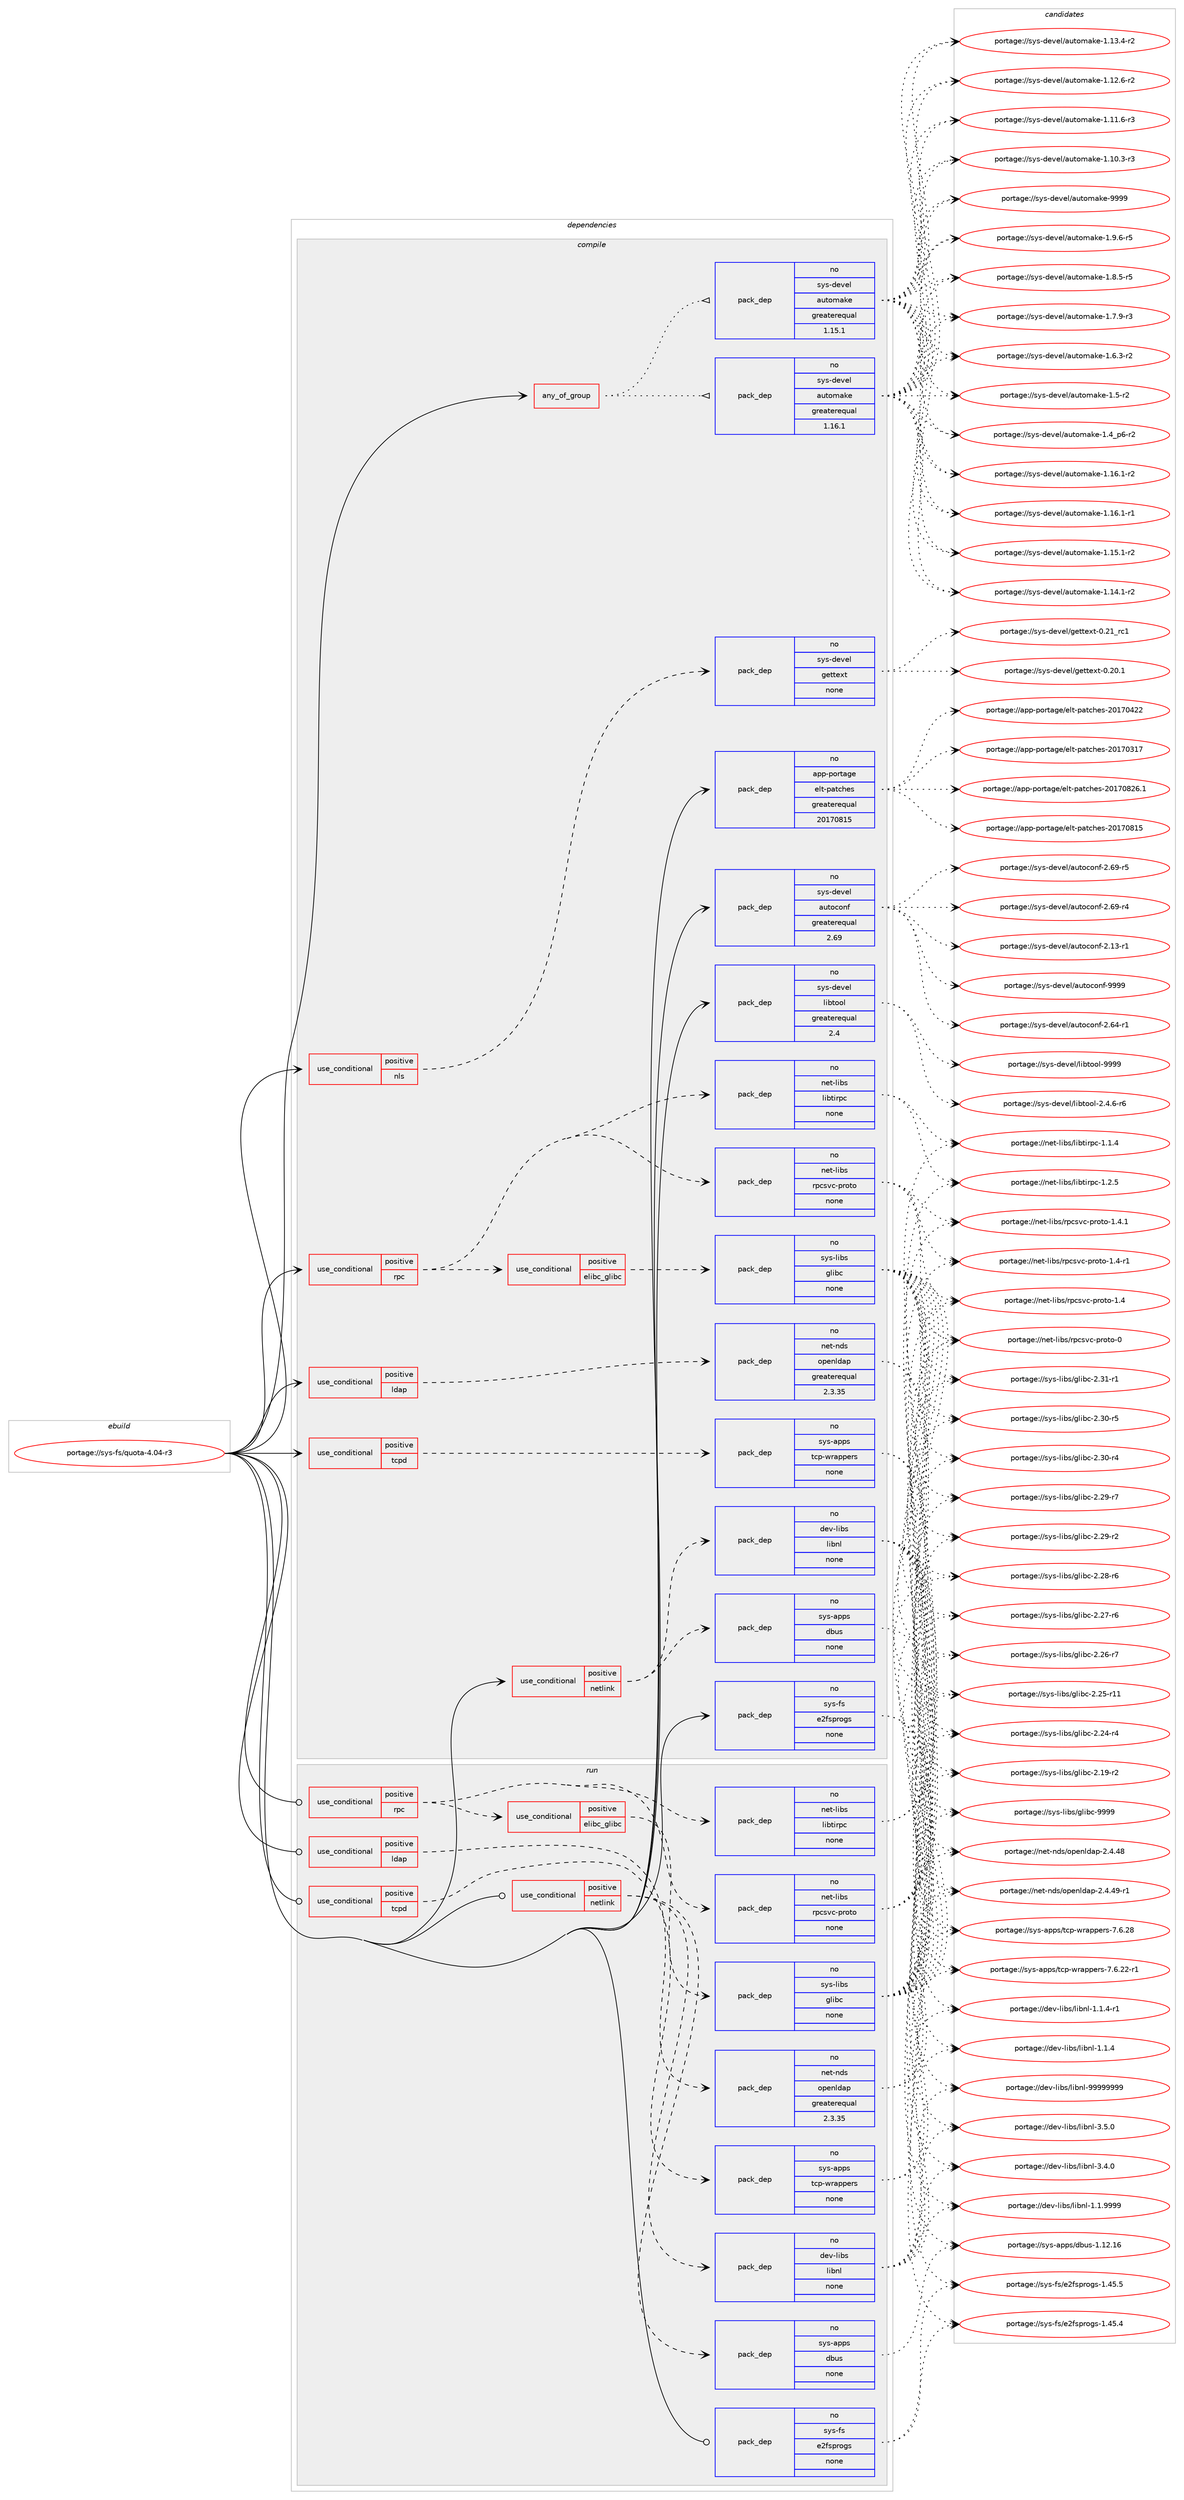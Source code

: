 digraph prolog {

# *************
# Graph options
# *************

newrank=true;
concentrate=true;
compound=true;
graph [rankdir=LR,fontname=Helvetica,fontsize=10,ranksep=1.5];#, ranksep=2.5, nodesep=0.2];
edge  [arrowhead=vee];
node  [fontname=Helvetica,fontsize=10];

# **********
# The ebuild
# **********

subgraph cluster_leftcol {
color=gray;
rank=same;
label=<<i>ebuild</i>>;
id [label="portage://sys-fs/quota-4.04-r3", color=red, width=4, href="../sys-fs/quota-4.04-r3.svg"];
}

# ****************
# The dependencies
# ****************

subgraph cluster_midcol {
color=gray;
label=<<i>dependencies</i>>;
subgraph cluster_compile {
fillcolor="#eeeeee";
style=filled;
label=<<i>compile</i>>;
subgraph any610 {
dependency23143 [label=<<TABLE BORDER="0" CELLBORDER="1" CELLSPACING="0" CELLPADDING="4"><TR><TD CELLPADDING="10">any_of_group</TD></TR></TABLE>>, shape=none, color=red];subgraph pack18799 {
dependency23144 [label=<<TABLE BORDER="0" CELLBORDER="1" CELLSPACING="0" CELLPADDING="4" WIDTH="220"><TR><TD ROWSPAN="6" CELLPADDING="30">pack_dep</TD></TR><TR><TD WIDTH="110">no</TD></TR><TR><TD>sys-devel</TD></TR><TR><TD>automake</TD></TR><TR><TD>greaterequal</TD></TR><TR><TD>1.16.1</TD></TR></TABLE>>, shape=none, color=blue];
}
dependency23143:e -> dependency23144:w [weight=20,style="dotted",arrowhead="oinv"];
subgraph pack18800 {
dependency23145 [label=<<TABLE BORDER="0" CELLBORDER="1" CELLSPACING="0" CELLPADDING="4" WIDTH="220"><TR><TD ROWSPAN="6" CELLPADDING="30">pack_dep</TD></TR><TR><TD WIDTH="110">no</TD></TR><TR><TD>sys-devel</TD></TR><TR><TD>automake</TD></TR><TR><TD>greaterequal</TD></TR><TR><TD>1.15.1</TD></TR></TABLE>>, shape=none, color=blue];
}
dependency23143:e -> dependency23145:w [weight=20,style="dotted",arrowhead="oinv"];
}
id:e -> dependency23143:w [weight=20,style="solid",arrowhead="vee"];
subgraph cond3732 {
dependency23146 [label=<<TABLE BORDER="0" CELLBORDER="1" CELLSPACING="0" CELLPADDING="4"><TR><TD ROWSPAN="3" CELLPADDING="10">use_conditional</TD></TR><TR><TD>positive</TD></TR><TR><TD>ldap</TD></TR></TABLE>>, shape=none, color=red];
subgraph pack18801 {
dependency23147 [label=<<TABLE BORDER="0" CELLBORDER="1" CELLSPACING="0" CELLPADDING="4" WIDTH="220"><TR><TD ROWSPAN="6" CELLPADDING="30">pack_dep</TD></TR><TR><TD WIDTH="110">no</TD></TR><TR><TD>net-nds</TD></TR><TR><TD>openldap</TD></TR><TR><TD>greaterequal</TD></TR><TR><TD>2.3.35</TD></TR></TABLE>>, shape=none, color=blue];
}
dependency23146:e -> dependency23147:w [weight=20,style="dashed",arrowhead="vee"];
}
id:e -> dependency23146:w [weight=20,style="solid",arrowhead="vee"];
subgraph cond3733 {
dependency23148 [label=<<TABLE BORDER="0" CELLBORDER="1" CELLSPACING="0" CELLPADDING="4"><TR><TD ROWSPAN="3" CELLPADDING="10">use_conditional</TD></TR><TR><TD>positive</TD></TR><TR><TD>netlink</TD></TR></TABLE>>, shape=none, color=red];
subgraph pack18802 {
dependency23149 [label=<<TABLE BORDER="0" CELLBORDER="1" CELLSPACING="0" CELLPADDING="4" WIDTH="220"><TR><TD ROWSPAN="6" CELLPADDING="30">pack_dep</TD></TR><TR><TD WIDTH="110">no</TD></TR><TR><TD>sys-apps</TD></TR><TR><TD>dbus</TD></TR><TR><TD>none</TD></TR><TR><TD></TD></TR></TABLE>>, shape=none, color=blue];
}
dependency23148:e -> dependency23149:w [weight=20,style="dashed",arrowhead="vee"];
subgraph pack18803 {
dependency23150 [label=<<TABLE BORDER="0" CELLBORDER="1" CELLSPACING="0" CELLPADDING="4" WIDTH="220"><TR><TD ROWSPAN="6" CELLPADDING="30">pack_dep</TD></TR><TR><TD WIDTH="110">no</TD></TR><TR><TD>dev-libs</TD></TR><TR><TD>libnl</TD></TR><TR><TD>none</TD></TR><TR><TD></TD></TR></TABLE>>, shape=none, color=blue];
}
dependency23148:e -> dependency23150:w [weight=20,style="dashed",arrowhead="vee"];
}
id:e -> dependency23148:w [weight=20,style="solid",arrowhead="vee"];
subgraph cond3734 {
dependency23151 [label=<<TABLE BORDER="0" CELLBORDER="1" CELLSPACING="0" CELLPADDING="4"><TR><TD ROWSPAN="3" CELLPADDING="10">use_conditional</TD></TR><TR><TD>positive</TD></TR><TR><TD>nls</TD></TR></TABLE>>, shape=none, color=red];
subgraph pack18804 {
dependency23152 [label=<<TABLE BORDER="0" CELLBORDER="1" CELLSPACING="0" CELLPADDING="4" WIDTH="220"><TR><TD ROWSPAN="6" CELLPADDING="30">pack_dep</TD></TR><TR><TD WIDTH="110">no</TD></TR><TR><TD>sys-devel</TD></TR><TR><TD>gettext</TD></TR><TR><TD>none</TD></TR><TR><TD></TD></TR></TABLE>>, shape=none, color=blue];
}
dependency23151:e -> dependency23152:w [weight=20,style="dashed",arrowhead="vee"];
}
id:e -> dependency23151:w [weight=20,style="solid",arrowhead="vee"];
subgraph cond3735 {
dependency23153 [label=<<TABLE BORDER="0" CELLBORDER="1" CELLSPACING="0" CELLPADDING="4"><TR><TD ROWSPAN="3" CELLPADDING="10">use_conditional</TD></TR><TR><TD>positive</TD></TR><TR><TD>rpc</TD></TR></TABLE>>, shape=none, color=red];
subgraph cond3736 {
dependency23154 [label=<<TABLE BORDER="0" CELLBORDER="1" CELLSPACING="0" CELLPADDING="4"><TR><TD ROWSPAN="3" CELLPADDING="10">use_conditional</TD></TR><TR><TD>positive</TD></TR><TR><TD>elibc_glibc</TD></TR></TABLE>>, shape=none, color=red];
subgraph pack18805 {
dependency23155 [label=<<TABLE BORDER="0" CELLBORDER="1" CELLSPACING="0" CELLPADDING="4" WIDTH="220"><TR><TD ROWSPAN="6" CELLPADDING="30">pack_dep</TD></TR><TR><TD WIDTH="110">no</TD></TR><TR><TD>sys-libs</TD></TR><TR><TD>glibc</TD></TR><TR><TD>none</TD></TR><TR><TD></TD></TR></TABLE>>, shape=none, color=blue];
}
dependency23154:e -> dependency23155:w [weight=20,style="dashed",arrowhead="vee"];
}
dependency23153:e -> dependency23154:w [weight=20,style="dashed",arrowhead="vee"];
subgraph pack18806 {
dependency23156 [label=<<TABLE BORDER="0" CELLBORDER="1" CELLSPACING="0" CELLPADDING="4" WIDTH="220"><TR><TD ROWSPAN="6" CELLPADDING="30">pack_dep</TD></TR><TR><TD WIDTH="110">no</TD></TR><TR><TD>net-libs</TD></TR><TR><TD>libtirpc</TD></TR><TR><TD>none</TD></TR><TR><TD></TD></TR></TABLE>>, shape=none, color=blue];
}
dependency23153:e -> dependency23156:w [weight=20,style="dashed",arrowhead="vee"];
subgraph pack18807 {
dependency23157 [label=<<TABLE BORDER="0" CELLBORDER="1" CELLSPACING="0" CELLPADDING="4" WIDTH="220"><TR><TD ROWSPAN="6" CELLPADDING="30">pack_dep</TD></TR><TR><TD WIDTH="110">no</TD></TR><TR><TD>net-libs</TD></TR><TR><TD>rpcsvc-proto</TD></TR><TR><TD>none</TD></TR><TR><TD></TD></TR></TABLE>>, shape=none, color=blue];
}
dependency23153:e -> dependency23157:w [weight=20,style="dashed",arrowhead="vee"];
}
id:e -> dependency23153:w [weight=20,style="solid",arrowhead="vee"];
subgraph cond3737 {
dependency23158 [label=<<TABLE BORDER="0" CELLBORDER="1" CELLSPACING="0" CELLPADDING="4"><TR><TD ROWSPAN="3" CELLPADDING="10">use_conditional</TD></TR><TR><TD>positive</TD></TR><TR><TD>tcpd</TD></TR></TABLE>>, shape=none, color=red];
subgraph pack18808 {
dependency23159 [label=<<TABLE BORDER="0" CELLBORDER="1" CELLSPACING="0" CELLPADDING="4" WIDTH="220"><TR><TD ROWSPAN="6" CELLPADDING="30">pack_dep</TD></TR><TR><TD WIDTH="110">no</TD></TR><TR><TD>sys-apps</TD></TR><TR><TD>tcp-wrappers</TD></TR><TR><TD>none</TD></TR><TR><TD></TD></TR></TABLE>>, shape=none, color=blue];
}
dependency23158:e -> dependency23159:w [weight=20,style="dashed",arrowhead="vee"];
}
id:e -> dependency23158:w [weight=20,style="solid",arrowhead="vee"];
subgraph pack18809 {
dependency23160 [label=<<TABLE BORDER="0" CELLBORDER="1" CELLSPACING="0" CELLPADDING="4" WIDTH="220"><TR><TD ROWSPAN="6" CELLPADDING="30">pack_dep</TD></TR><TR><TD WIDTH="110">no</TD></TR><TR><TD>app-portage</TD></TR><TR><TD>elt-patches</TD></TR><TR><TD>greaterequal</TD></TR><TR><TD>20170815</TD></TR></TABLE>>, shape=none, color=blue];
}
id:e -> dependency23160:w [weight=20,style="solid",arrowhead="vee"];
subgraph pack18810 {
dependency23161 [label=<<TABLE BORDER="0" CELLBORDER="1" CELLSPACING="0" CELLPADDING="4" WIDTH="220"><TR><TD ROWSPAN="6" CELLPADDING="30">pack_dep</TD></TR><TR><TD WIDTH="110">no</TD></TR><TR><TD>sys-devel</TD></TR><TR><TD>autoconf</TD></TR><TR><TD>greaterequal</TD></TR><TR><TD>2.69</TD></TR></TABLE>>, shape=none, color=blue];
}
id:e -> dependency23161:w [weight=20,style="solid",arrowhead="vee"];
subgraph pack18811 {
dependency23162 [label=<<TABLE BORDER="0" CELLBORDER="1" CELLSPACING="0" CELLPADDING="4" WIDTH="220"><TR><TD ROWSPAN="6" CELLPADDING="30">pack_dep</TD></TR><TR><TD WIDTH="110">no</TD></TR><TR><TD>sys-devel</TD></TR><TR><TD>libtool</TD></TR><TR><TD>greaterequal</TD></TR><TR><TD>2.4</TD></TR></TABLE>>, shape=none, color=blue];
}
id:e -> dependency23162:w [weight=20,style="solid",arrowhead="vee"];
subgraph pack18812 {
dependency23163 [label=<<TABLE BORDER="0" CELLBORDER="1" CELLSPACING="0" CELLPADDING="4" WIDTH="220"><TR><TD ROWSPAN="6" CELLPADDING="30">pack_dep</TD></TR><TR><TD WIDTH="110">no</TD></TR><TR><TD>sys-fs</TD></TR><TR><TD>e2fsprogs</TD></TR><TR><TD>none</TD></TR><TR><TD></TD></TR></TABLE>>, shape=none, color=blue];
}
id:e -> dependency23163:w [weight=20,style="solid",arrowhead="vee"];
}
subgraph cluster_compileandrun {
fillcolor="#eeeeee";
style=filled;
label=<<i>compile and run</i>>;
}
subgraph cluster_run {
fillcolor="#eeeeee";
style=filled;
label=<<i>run</i>>;
subgraph cond3738 {
dependency23164 [label=<<TABLE BORDER="0" CELLBORDER="1" CELLSPACING="0" CELLPADDING="4"><TR><TD ROWSPAN="3" CELLPADDING="10">use_conditional</TD></TR><TR><TD>positive</TD></TR><TR><TD>ldap</TD></TR></TABLE>>, shape=none, color=red];
subgraph pack18813 {
dependency23165 [label=<<TABLE BORDER="0" CELLBORDER="1" CELLSPACING="0" CELLPADDING="4" WIDTH="220"><TR><TD ROWSPAN="6" CELLPADDING="30">pack_dep</TD></TR><TR><TD WIDTH="110">no</TD></TR><TR><TD>net-nds</TD></TR><TR><TD>openldap</TD></TR><TR><TD>greaterequal</TD></TR><TR><TD>2.3.35</TD></TR></TABLE>>, shape=none, color=blue];
}
dependency23164:e -> dependency23165:w [weight=20,style="dashed",arrowhead="vee"];
}
id:e -> dependency23164:w [weight=20,style="solid",arrowhead="odot"];
subgraph cond3739 {
dependency23166 [label=<<TABLE BORDER="0" CELLBORDER="1" CELLSPACING="0" CELLPADDING="4"><TR><TD ROWSPAN="3" CELLPADDING="10">use_conditional</TD></TR><TR><TD>positive</TD></TR><TR><TD>netlink</TD></TR></TABLE>>, shape=none, color=red];
subgraph pack18814 {
dependency23167 [label=<<TABLE BORDER="0" CELLBORDER="1" CELLSPACING="0" CELLPADDING="4" WIDTH="220"><TR><TD ROWSPAN="6" CELLPADDING="30">pack_dep</TD></TR><TR><TD WIDTH="110">no</TD></TR><TR><TD>sys-apps</TD></TR><TR><TD>dbus</TD></TR><TR><TD>none</TD></TR><TR><TD></TD></TR></TABLE>>, shape=none, color=blue];
}
dependency23166:e -> dependency23167:w [weight=20,style="dashed",arrowhead="vee"];
subgraph pack18815 {
dependency23168 [label=<<TABLE BORDER="0" CELLBORDER="1" CELLSPACING="0" CELLPADDING="4" WIDTH="220"><TR><TD ROWSPAN="6" CELLPADDING="30">pack_dep</TD></TR><TR><TD WIDTH="110">no</TD></TR><TR><TD>dev-libs</TD></TR><TR><TD>libnl</TD></TR><TR><TD>none</TD></TR><TR><TD></TD></TR></TABLE>>, shape=none, color=blue];
}
dependency23166:e -> dependency23168:w [weight=20,style="dashed",arrowhead="vee"];
}
id:e -> dependency23166:w [weight=20,style="solid",arrowhead="odot"];
subgraph cond3740 {
dependency23169 [label=<<TABLE BORDER="0" CELLBORDER="1" CELLSPACING="0" CELLPADDING="4"><TR><TD ROWSPAN="3" CELLPADDING="10">use_conditional</TD></TR><TR><TD>positive</TD></TR><TR><TD>rpc</TD></TR></TABLE>>, shape=none, color=red];
subgraph cond3741 {
dependency23170 [label=<<TABLE BORDER="0" CELLBORDER="1" CELLSPACING="0" CELLPADDING="4"><TR><TD ROWSPAN="3" CELLPADDING="10">use_conditional</TD></TR><TR><TD>positive</TD></TR><TR><TD>elibc_glibc</TD></TR></TABLE>>, shape=none, color=red];
subgraph pack18816 {
dependency23171 [label=<<TABLE BORDER="0" CELLBORDER="1" CELLSPACING="0" CELLPADDING="4" WIDTH="220"><TR><TD ROWSPAN="6" CELLPADDING="30">pack_dep</TD></TR><TR><TD WIDTH="110">no</TD></TR><TR><TD>sys-libs</TD></TR><TR><TD>glibc</TD></TR><TR><TD>none</TD></TR><TR><TD></TD></TR></TABLE>>, shape=none, color=blue];
}
dependency23170:e -> dependency23171:w [weight=20,style="dashed",arrowhead="vee"];
}
dependency23169:e -> dependency23170:w [weight=20,style="dashed",arrowhead="vee"];
subgraph pack18817 {
dependency23172 [label=<<TABLE BORDER="0" CELLBORDER="1" CELLSPACING="0" CELLPADDING="4" WIDTH="220"><TR><TD ROWSPAN="6" CELLPADDING="30">pack_dep</TD></TR><TR><TD WIDTH="110">no</TD></TR><TR><TD>net-libs</TD></TR><TR><TD>libtirpc</TD></TR><TR><TD>none</TD></TR><TR><TD></TD></TR></TABLE>>, shape=none, color=blue];
}
dependency23169:e -> dependency23172:w [weight=20,style="dashed",arrowhead="vee"];
subgraph pack18818 {
dependency23173 [label=<<TABLE BORDER="0" CELLBORDER="1" CELLSPACING="0" CELLPADDING="4" WIDTH="220"><TR><TD ROWSPAN="6" CELLPADDING="30">pack_dep</TD></TR><TR><TD WIDTH="110">no</TD></TR><TR><TD>net-libs</TD></TR><TR><TD>rpcsvc-proto</TD></TR><TR><TD>none</TD></TR><TR><TD></TD></TR></TABLE>>, shape=none, color=blue];
}
dependency23169:e -> dependency23173:w [weight=20,style="dashed",arrowhead="vee"];
}
id:e -> dependency23169:w [weight=20,style="solid",arrowhead="odot"];
subgraph cond3742 {
dependency23174 [label=<<TABLE BORDER="0" CELLBORDER="1" CELLSPACING="0" CELLPADDING="4"><TR><TD ROWSPAN="3" CELLPADDING="10">use_conditional</TD></TR><TR><TD>positive</TD></TR><TR><TD>tcpd</TD></TR></TABLE>>, shape=none, color=red];
subgraph pack18819 {
dependency23175 [label=<<TABLE BORDER="0" CELLBORDER="1" CELLSPACING="0" CELLPADDING="4" WIDTH="220"><TR><TD ROWSPAN="6" CELLPADDING="30">pack_dep</TD></TR><TR><TD WIDTH="110">no</TD></TR><TR><TD>sys-apps</TD></TR><TR><TD>tcp-wrappers</TD></TR><TR><TD>none</TD></TR><TR><TD></TD></TR></TABLE>>, shape=none, color=blue];
}
dependency23174:e -> dependency23175:w [weight=20,style="dashed",arrowhead="vee"];
}
id:e -> dependency23174:w [weight=20,style="solid",arrowhead="odot"];
subgraph pack18820 {
dependency23176 [label=<<TABLE BORDER="0" CELLBORDER="1" CELLSPACING="0" CELLPADDING="4" WIDTH="220"><TR><TD ROWSPAN="6" CELLPADDING="30">pack_dep</TD></TR><TR><TD WIDTH="110">no</TD></TR><TR><TD>sys-fs</TD></TR><TR><TD>e2fsprogs</TD></TR><TR><TD>none</TD></TR><TR><TD></TD></TR></TABLE>>, shape=none, color=blue];
}
id:e -> dependency23176:w [weight=20,style="solid",arrowhead="odot"];
}
}

# **************
# The candidates
# **************

subgraph cluster_choices {
rank=same;
color=gray;
label=<<i>candidates</i>>;

subgraph choice18799 {
color=black;
nodesep=1;
choice115121115451001011181011084797117116111109971071014557575757 [label="portage://sys-devel/automake-9999", color=red, width=4,href="../sys-devel/automake-9999.svg"];
choice115121115451001011181011084797117116111109971071014549465746544511453 [label="portage://sys-devel/automake-1.9.6-r5", color=red, width=4,href="../sys-devel/automake-1.9.6-r5.svg"];
choice115121115451001011181011084797117116111109971071014549465646534511453 [label="portage://sys-devel/automake-1.8.5-r5", color=red, width=4,href="../sys-devel/automake-1.8.5-r5.svg"];
choice115121115451001011181011084797117116111109971071014549465546574511451 [label="portage://sys-devel/automake-1.7.9-r3", color=red, width=4,href="../sys-devel/automake-1.7.9-r3.svg"];
choice115121115451001011181011084797117116111109971071014549465446514511450 [label="portage://sys-devel/automake-1.6.3-r2", color=red, width=4,href="../sys-devel/automake-1.6.3-r2.svg"];
choice11512111545100101118101108479711711611110997107101454946534511450 [label="portage://sys-devel/automake-1.5-r2", color=red, width=4,href="../sys-devel/automake-1.5-r2.svg"];
choice115121115451001011181011084797117116111109971071014549465295112544511450 [label="portage://sys-devel/automake-1.4_p6-r2", color=red, width=4,href="../sys-devel/automake-1.4_p6-r2.svg"];
choice11512111545100101118101108479711711611110997107101454946495446494511450 [label="portage://sys-devel/automake-1.16.1-r2", color=red, width=4,href="../sys-devel/automake-1.16.1-r2.svg"];
choice11512111545100101118101108479711711611110997107101454946495446494511449 [label="portage://sys-devel/automake-1.16.1-r1", color=red, width=4,href="../sys-devel/automake-1.16.1-r1.svg"];
choice11512111545100101118101108479711711611110997107101454946495346494511450 [label="portage://sys-devel/automake-1.15.1-r2", color=red, width=4,href="../sys-devel/automake-1.15.1-r2.svg"];
choice11512111545100101118101108479711711611110997107101454946495246494511450 [label="portage://sys-devel/automake-1.14.1-r2", color=red, width=4,href="../sys-devel/automake-1.14.1-r2.svg"];
choice11512111545100101118101108479711711611110997107101454946495146524511450 [label="portage://sys-devel/automake-1.13.4-r2", color=red, width=4,href="../sys-devel/automake-1.13.4-r2.svg"];
choice11512111545100101118101108479711711611110997107101454946495046544511450 [label="portage://sys-devel/automake-1.12.6-r2", color=red, width=4,href="../sys-devel/automake-1.12.6-r2.svg"];
choice11512111545100101118101108479711711611110997107101454946494946544511451 [label="portage://sys-devel/automake-1.11.6-r3", color=red, width=4,href="../sys-devel/automake-1.11.6-r3.svg"];
choice11512111545100101118101108479711711611110997107101454946494846514511451 [label="portage://sys-devel/automake-1.10.3-r3", color=red, width=4,href="../sys-devel/automake-1.10.3-r3.svg"];
dependency23144:e -> choice115121115451001011181011084797117116111109971071014557575757:w [style=dotted,weight="100"];
dependency23144:e -> choice115121115451001011181011084797117116111109971071014549465746544511453:w [style=dotted,weight="100"];
dependency23144:e -> choice115121115451001011181011084797117116111109971071014549465646534511453:w [style=dotted,weight="100"];
dependency23144:e -> choice115121115451001011181011084797117116111109971071014549465546574511451:w [style=dotted,weight="100"];
dependency23144:e -> choice115121115451001011181011084797117116111109971071014549465446514511450:w [style=dotted,weight="100"];
dependency23144:e -> choice11512111545100101118101108479711711611110997107101454946534511450:w [style=dotted,weight="100"];
dependency23144:e -> choice115121115451001011181011084797117116111109971071014549465295112544511450:w [style=dotted,weight="100"];
dependency23144:e -> choice11512111545100101118101108479711711611110997107101454946495446494511450:w [style=dotted,weight="100"];
dependency23144:e -> choice11512111545100101118101108479711711611110997107101454946495446494511449:w [style=dotted,weight="100"];
dependency23144:e -> choice11512111545100101118101108479711711611110997107101454946495346494511450:w [style=dotted,weight="100"];
dependency23144:e -> choice11512111545100101118101108479711711611110997107101454946495246494511450:w [style=dotted,weight="100"];
dependency23144:e -> choice11512111545100101118101108479711711611110997107101454946495146524511450:w [style=dotted,weight="100"];
dependency23144:e -> choice11512111545100101118101108479711711611110997107101454946495046544511450:w [style=dotted,weight="100"];
dependency23144:e -> choice11512111545100101118101108479711711611110997107101454946494946544511451:w [style=dotted,weight="100"];
dependency23144:e -> choice11512111545100101118101108479711711611110997107101454946494846514511451:w [style=dotted,weight="100"];
}
subgraph choice18800 {
color=black;
nodesep=1;
choice115121115451001011181011084797117116111109971071014557575757 [label="portage://sys-devel/automake-9999", color=red, width=4,href="../sys-devel/automake-9999.svg"];
choice115121115451001011181011084797117116111109971071014549465746544511453 [label="portage://sys-devel/automake-1.9.6-r5", color=red, width=4,href="../sys-devel/automake-1.9.6-r5.svg"];
choice115121115451001011181011084797117116111109971071014549465646534511453 [label="portage://sys-devel/automake-1.8.5-r5", color=red, width=4,href="../sys-devel/automake-1.8.5-r5.svg"];
choice115121115451001011181011084797117116111109971071014549465546574511451 [label="portage://sys-devel/automake-1.7.9-r3", color=red, width=4,href="../sys-devel/automake-1.7.9-r3.svg"];
choice115121115451001011181011084797117116111109971071014549465446514511450 [label="portage://sys-devel/automake-1.6.3-r2", color=red, width=4,href="../sys-devel/automake-1.6.3-r2.svg"];
choice11512111545100101118101108479711711611110997107101454946534511450 [label="portage://sys-devel/automake-1.5-r2", color=red, width=4,href="../sys-devel/automake-1.5-r2.svg"];
choice115121115451001011181011084797117116111109971071014549465295112544511450 [label="portage://sys-devel/automake-1.4_p6-r2", color=red, width=4,href="../sys-devel/automake-1.4_p6-r2.svg"];
choice11512111545100101118101108479711711611110997107101454946495446494511450 [label="portage://sys-devel/automake-1.16.1-r2", color=red, width=4,href="../sys-devel/automake-1.16.1-r2.svg"];
choice11512111545100101118101108479711711611110997107101454946495446494511449 [label="portage://sys-devel/automake-1.16.1-r1", color=red, width=4,href="../sys-devel/automake-1.16.1-r1.svg"];
choice11512111545100101118101108479711711611110997107101454946495346494511450 [label="portage://sys-devel/automake-1.15.1-r2", color=red, width=4,href="../sys-devel/automake-1.15.1-r2.svg"];
choice11512111545100101118101108479711711611110997107101454946495246494511450 [label="portage://sys-devel/automake-1.14.1-r2", color=red, width=4,href="../sys-devel/automake-1.14.1-r2.svg"];
choice11512111545100101118101108479711711611110997107101454946495146524511450 [label="portage://sys-devel/automake-1.13.4-r2", color=red, width=4,href="../sys-devel/automake-1.13.4-r2.svg"];
choice11512111545100101118101108479711711611110997107101454946495046544511450 [label="portage://sys-devel/automake-1.12.6-r2", color=red, width=4,href="../sys-devel/automake-1.12.6-r2.svg"];
choice11512111545100101118101108479711711611110997107101454946494946544511451 [label="portage://sys-devel/automake-1.11.6-r3", color=red, width=4,href="../sys-devel/automake-1.11.6-r3.svg"];
choice11512111545100101118101108479711711611110997107101454946494846514511451 [label="portage://sys-devel/automake-1.10.3-r3", color=red, width=4,href="../sys-devel/automake-1.10.3-r3.svg"];
dependency23145:e -> choice115121115451001011181011084797117116111109971071014557575757:w [style=dotted,weight="100"];
dependency23145:e -> choice115121115451001011181011084797117116111109971071014549465746544511453:w [style=dotted,weight="100"];
dependency23145:e -> choice115121115451001011181011084797117116111109971071014549465646534511453:w [style=dotted,weight="100"];
dependency23145:e -> choice115121115451001011181011084797117116111109971071014549465546574511451:w [style=dotted,weight="100"];
dependency23145:e -> choice115121115451001011181011084797117116111109971071014549465446514511450:w [style=dotted,weight="100"];
dependency23145:e -> choice11512111545100101118101108479711711611110997107101454946534511450:w [style=dotted,weight="100"];
dependency23145:e -> choice115121115451001011181011084797117116111109971071014549465295112544511450:w [style=dotted,weight="100"];
dependency23145:e -> choice11512111545100101118101108479711711611110997107101454946495446494511450:w [style=dotted,weight="100"];
dependency23145:e -> choice11512111545100101118101108479711711611110997107101454946495446494511449:w [style=dotted,weight="100"];
dependency23145:e -> choice11512111545100101118101108479711711611110997107101454946495346494511450:w [style=dotted,weight="100"];
dependency23145:e -> choice11512111545100101118101108479711711611110997107101454946495246494511450:w [style=dotted,weight="100"];
dependency23145:e -> choice11512111545100101118101108479711711611110997107101454946495146524511450:w [style=dotted,weight="100"];
dependency23145:e -> choice11512111545100101118101108479711711611110997107101454946495046544511450:w [style=dotted,weight="100"];
dependency23145:e -> choice11512111545100101118101108479711711611110997107101454946494946544511451:w [style=dotted,weight="100"];
dependency23145:e -> choice11512111545100101118101108479711711611110997107101454946494846514511451:w [style=dotted,weight="100"];
}
subgraph choice18801 {
color=black;
nodesep=1;
choice110101116451101001154711111210111010810097112455046524652574511449 [label="portage://net-nds/openldap-2.4.49-r1", color=red, width=4,href="../net-nds/openldap-2.4.49-r1.svg"];
choice11010111645110100115471111121011101081009711245504652465256 [label="portage://net-nds/openldap-2.4.48", color=red, width=4,href="../net-nds/openldap-2.4.48.svg"];
dependency23147:e -> choice110101116451101001154711111210111010810097112455046524652574511449:w [style=dotted,weight="100"];
dependency23147:e -> choice11010111645110100115471111121011101081009711245504652465256:w [style=dotted,weight="100"];
}
subgraph choice18802 {
color=black;
nodesep=1;
choice115121115459711211211547100981171154549464950464954 [label="portage://sys-apps/dbus-1.12.16", color=red, width=4,href="../sys-apps/dbus-1.12.16.svg"];
dependency23149:e -> choice115121115459711211211547100981171154549464950464954:w [style=dotted,weight="100"];
}
subgraph choice18803 {
color=black;
nodesep=1;
choice10010111845108105981154710810598110108455757575757575757 [label="portage://dev-libs/libnl-99999999", color=red, width=4,href="../dev-libs/libnl-99999999.svg"];
choice10010111845108105981154710810598110108455146534648 [label="portage://dev-libs/libnl-3.5.0", color=red, width=4,href="../dev-libs/libnl-3.5.0.svg"];
choice10010111845108105981154710810598110108455146524648 [label="portage://dev-libs/libnl-3.4.0", color=red, width=4,href="../dev-libs/libnl-3.4.0.svg"];
choice10010111845108105981154710810598110108454946494657575757 [label="portage://dev-libs/libnl-1.1.9999", color=red, width=4,href="../dev-libs/libnl-1.1.9999.svg"];
choice100101118451081059811547108105981101084549464946524511449 [label="portage://dev-libs/libnl-1.1.4-r1", color=red, width=4,href="../dev-libs/libnl-1.1.4-r1.svg"];
choice10010111845108105981154710810598110108454946494652 [label="portage://dev-libs/libnl-1.1.4", color=red, width=4,href="../dev-libs/libnl-1.1.4.svg"];
dependency23150:e -> choice10010111845108105981154710810598110108455757575757575757:w [style=dotted,weight="100"];
dependency23150:e -> choice10010111845108105981154710810598110108455146534648:w [style=dotted,weight="100"];
dependency23150:e -> choice10010111845108105981154710810598110108455146524648:w [style=dotted,weight="100"];
dependency23150:e -> choice10010111845108105981154710810598110108454946494657575757:w [style=dotted,weight="100"];
dependency23150:e -> choice100101118451081059811547108105981101084549464946524511449:w [style=dotted,weight="100"];
dependency23150:e -> choice10010111845108105981154710810598110108454946494652:w [style=dotted,weight="100"];
}
subgraph choice18804 {
color=black;
nodesep=1;
choice11512111545100101118101108471031011161161011201164548465049951149949 [label="portage://sys-devel/gettext-0.21_rc1", color=red, width=4,href="../sys-devel/gettext-0.21_rc1.svg"];
choice115121115451001011181011084710310111611610112011645484650484649 [label="portage://sys-devel/gettext-0.20.1", color=red, width=4,href="../sys-devel/gettext-0.20.1.svg"];
dependency23152:e -> choice11512111545100101118101108471031011161161011201164548465049951149949:w [style=dotted,weight="100"];
dependency23152:e -> choice115121115451001011181011084710310111611610112011645484650484649:w [style=dotted,weight="100"];
}
subgraph choice18805 {
color=black;
nodesep=1;
choice11512111545108105981154710310810598994557575757 [label="portage://sys-libs/glibc-9999", color=red, width=4,href="../sys-libs/glibc-9999.svg"];
choice115121115451081059811547103108105989945504651494511449 [label="portage://sys-libs/glibc-2.31-r1", color=red, width=4,href="../sys-libs/glibc-2.31-r1.svg"];
choice115121115451081059811547103108105989945504651484511453 [label="portage://sys-libs/glibc-2.30-r5", color=red, width=4,href="../sys-libs/glibc-2.30-r5.svg"];
choice115121115451081059811547103108105989945504651484511452 [label="portage://sys-libs/glibc-2.30-r4", color=red, width=4,href="../sys-libs/glibc-2.30-r4.svg"];
choice115121115451081059811547103108105989945504650574511455 [label="portage://sys-libs/glibc-2.29-r7", color=red, width=4,href="../sys-libs/glibc-2.29-r7.svg"];
choice115121115451081059811547103108105989945504650574511450 [label="portage://sys-libs/glibc-2.29-r2", color=red, width=4,href="../sys-libs/glibc-2.29-r2.svg"];
choice115121115451081059811547103108105989945504650564511454 [label="portage://sys-libs/glibc-2.28-r6", color=red, width=4,href="../sys-libs/glibc-2.28-r6.svg"];
choice115121115451081059811547103108105989945504650554511454 [label="portage://sys-libs/glibc-2.27-r6", color=red, width=4,href="../sys-libs/glibc-2.27-r6.svg"];
choice115121115451081059811547103108105989945504650544511455 [label="portage://sys-libs/glibc-2.26-r7", color=red, width=4,href="../sys-libs/glibc-2.26-r7.svg"];
choice11512111545108105981154710310810598994550465053451144949 [label="portage://sys-libs/glibc-2.25-r11", color=red, width=4,href="../sys-libs/glibc-2.25-r11.svg"];
choice115121115451081059811547103108105989945504650524511452 [label="portage://sys-libs/glibc-2.24-r4", color=red, width=4,href="../sys-libs/glibc-2.24-r4.svg"];
choice115121115451081059811547103108105989945504649574511450 [label="portage://sys-libs/glibc-2.19-r2", color=red, width=4,href="../sys-libs/glibc-2.19-r2.svg"];
dependency23155:e -> choice11512111545108105981154710310810598994557575757:w [style=dotted,weight="100"];
dependency23155:e -> choice115121115451081059811547103108105989945504651494511449:w [style=dotted,weight="100"];
dependency23155:e -> choice115121115451081059811547103108105989945504651484511453:w [style=dotted,weight="100"];
dependency23155:e -> choice115121115451081059811547103108105989945504651484511452:w [style=dotted,weight="100"];
dependency23155:e -> choice115121115451081059811547103108105989945504650574511455:w [style=dotted,weight="100"];
dependency23155:e -> choice115121115451081059811547103108105989945504650574511450:w [style=dotted,weight="100"];
dependency23155:e -> choice115121115451081059811547103108105989945504650564511454:w [style=dotted,weight="100"];
dependency23155:e -> choice115121115451081059811547103108105989945504650554511454:w [style=dotted,weight="100"];
dependency23155:e -> choice115121115451081059811547103108105989945504650544511455:w [style=dotted,weight="100"];
dependency23155:e -> choice11512111545108105981154710310810598994550465053451144949:w [style=dotted,weight="100"];
dependency23155:e -> choice115121115451081059811547103108105989945504650524511452:w [style=dotted,weight="100"];
dependency23155:e -> choice115121115451081059811547103108105989945504649574511450:w [style=dotted,weight="100"];
}
subgraph choice18806 {
color=black;
nodesep=1;
choice1101011164510810598115471081059811610511411299454946504653 [label="portage://net-libs/libtirpc-1.2.5", color=red, width=4,href="../net-libs/libtirpc-1.2.5.svg"];
choice1101011164510810598115471081059811610511411299454946494652 [label="portage://net-libs/libtirpc-1.1.4", color=red, width=4,href="../net-libs/libtirpc-1.1.4.svg"];
dependency23156:e -> choice1101011164510810598115471081059811610511411299454946504653:w [style=dotted,weight="100"];
dependency23156:e -> choice1101011164510810598115471081059811610511411299454946494652:w [style=dotted,weight="100"];
}
subgraph choice18807 {
color=black;
nodesep=1;
choice110101116451081059811547114112991151189945112114111116111454946524649 [label="portage://net-libs/rpcsvc-proto-1.4.1", color=red, width=4,href="../net-libs/rpcsvc-proto-1.4.1.svg"];
choice110101116451081059811547114112991151189945112114111116111454946524511449 [label="portage://net-libs/rpcsvc-proto-1.4-r1", color=red, width=4,href="../net-libs/rpcsvc-proto-1.4-r1.svg"];
choice11010111645108105981154711411299115118994511211411111611145494652 [label="portage://net-libs/rpcsvc-proto-1.4", color=red, width=4,href="../net-libs/rpcsvc-proto-1.4.svg"];
choice1101011164510810598115471141129911511899451121141111161114548 [label="portage://net-libs/rpcsvc-proto-0", color=red, width=4,href="../net-libs/rpcsvc-proto-0.svg"];
dependency23157:e -> choice110101116451081059811547114112991151189945112114111116111454946524649:w [style=dotted,weight="100"];
dependency23157:e -> choice110101116451081059811547114112991151189945112114111116111454946524511449:w [style=dotted,weight="100"];
dependency23157:e -> choice11010111645108105981154711411299115118994511211411111611145494652:w [style=dotted,weight="100"];
dependency23157:e -> choice1101011164510810598115471141129911511899451121141111161114548:w [style=dotted,weight="100"];
}
subgraph choice18808 {
color=black;
nodesep=1;
choice11512111545971121121154711699112451191149711211210111411545554654465056 [label="portage://sys-apps/tcp-wrappers-7.6.28", color=red, width=4,href="../sys-apps/tcp-wrappers-7.6.28.svg"];
choice115121115459711211211547116991124511911497112112101114115455546544650504511449 [label="portage://sys-apps/tcp-wrappers-7.6.22-r1", color=red, width=4,href="../sys-apps/tcp-wrappers-7.6.22-r1.svg"];
dependency23159:e -> choice11512111545971121121154711699112451191149711211210111411545554654465056:w [style=dotted,weight="100"];
dependency23159:e -> choice115121115459711211211547116991124511911497112112101114115455546544650504511449:w [style=dotted,weight="100"];
}
subgraph choice18809 {
color=black;
nodesep=1;
choice971121124511211111411697103101471011081164511297116991041011154550484955485650544649 [label="portage://app-portage/elt-patches-20170826.1", color=red, width=4,href="../app-portage/elt-patches-20170826.1.svg"];
choice97112112451121111141169710310147101108116451129711699104101115455048495548564953 [label="portage://app-portage/elt-patches-20170815", color=red, width=4,href="../app-portage/elt-patches-20170815.svg"];
choice97112112451121111141169710310147101108116451129711699104101115455048495548525050 [label="portage://app-portage/elt-patches-20170422", color=red, width=4,href="../app-portage/elt-patches-20170422.svg"];
choice97112112451121111141169710310147101108116451129711699104101115455048495548514955 [label="portage://app-portage/elt-patches-20170317", color=red, width=4,href="../app-portage/elt-patches-20170317.svg"];
dependency23160:e -> choice971121124511211111411697103101471011081164511297116991041011154550484955485650544649:w [style=dotted,weight="100"];
dependency23160:e -> choice97112112451121111141169710310147101108116451129711699104101115455048495548564953:w [style=dotted,weight="100"];
dependency23160:e -> choice97112112451121111141169710310147101108116451129711699104101115455048495548525050:w [style=dotted,weight="100"];
dependency23160:e -> choice97112112451121111141169710310147101108116451129711699104101115455048495548514955:w [style=dotted,weight="100"];
}
subgraph choice18810 {
color=black;
nodesep=1;
choice115121115451001011181011084797117116111991111101024557575757 [label="portage://sys-devel/autoconf-9999", color=red, width=4,href="../sys-devel/autoconf-9999.svg"];
choice1151211154510010111810110847971171161119911111010245504654574511453 [label="portage://sys-devel/autoconf-2.69-r5", color=red, width=4,href="../sys-devel/autoconf-2.69-r5.svg"];
choice1151211154510010111810110847971171161119911111010245504654574511452 [label="portage://sys-devel/autoconf-2.69-r4", color=red, width=4,href="../sys-devel/autoconf-2.69-r4.svg"];
choice1151211154510010111810110847971171161119911111010245504654524511449 [label="portage://sys-devel/autoconf-2.64-r1", color=red, width=4,href="../sys-devel/autoconf-2.64-r1.svg"];
choice1151211154510010111810110847971171161119911111010245504649514511449 [label="portage://sys-devel/autoconf-2.13-r1", color=red, width=4,href="../sys-devel/autoconf-2.13-r1.svg"];
dependency23161:e -> choice115121115451001011181011084797117116111991111101024557575757:w [style=dotted,weight="100"];
dependency23161:e -> choice1151211154510010111810110847971171161119911111010245504654574511453:w [style=dotted,weight="100"];
dependency23161:e -> choice1151211154510010111810110847971171161119911111010245504654574511452:w [style=dotted,weight="100"];
dependency23161:e -> choice1151211154510010111810110847971171161119911111010245504654524511449:w [style=dotted,weight="100"];
dependency23161:e -> choice1151211154510010111810110847971171161119911111010245504649514511449:w [style=dotted,weight="100"];
}
subgraph choice18811 {
color=black;
nodesep=1;
choice1151211154510010111810110847108105981161111111084557575757 [label="portage://sys-devel/libtool-9999", color=red, width=4,href="../sys-devel/libtool-9999.svg"];
choice1151211154510010111810110847108105981161111111084550465246544511454 [label="portage://sys-devel/libtool-2.4.6-r6", color=red, width=4,href="../sys-devel/libtool-2.4.6-r6.svg"];
dependency23162:e -> choice1151211154510010111810110847108105981161111111084557575757:w [style=dotted,weight="100"];
dependency23162:e -> choice1151211154510010111810110847108105981161111111084550465246544511454:w [style=dotted,weight="100"];
}
subgraph choice18812 {
color=black;
nodesep=1;
choice11512111545102115471015010211511211411110311545494652534653 [label="portage://sys-fs/e2fsprogs-1.45.5", color=red, width=4,href="../sys-fs/e2fsprogs-1.45.5.svg"];
choice11512111545102115471015010211511211411110311545494652534652 [label="portage://sys-fs/e2fsprogs-1.45.4", color=red, width=4,href="../sys-fs/e2fsprogs-1.45.4.svg"];
dependency23163:e -> choice11512111545102115471015010211511211411110311545494652534653:w [style=dotted,weight="100"];
dependency23163:e -> choice11512111545102115471015010211511211411110311545494652534652:w [style=dotted,weight="100"];
}
subgraph choice18813 {
color=black;
nodesep=1;
choice110101116451101001154711111210111010810097112455046524652574511449 [label="portage://net-nds/openldap-2.4.49-r1", color=red, width=4,href="../net-nds/openldap-2.4.49-r1.svg"];
choice11010111645110100115471111121011101081009711245504652465256 [label="portage://net-nds/openldap-2.4.48", color=red, width=4,href="../net-nds/openldap-2.4.48.svg"];
dependency23165:e -> choice110101116451101001154711111210111010810097112455046524652574511449:w [style=dotted,weight="100"];
dependency23165:e -> choice11010111645110100115471111121011101081009711245504652465256:w [style=dotted,weight="100"];
}
subgraph choice18814 {
color=black;
nodesep=1;
choice115121115459711211211547100981171154549464950464954 [label="portage://sys-apps/dbus-1.12.16", color=red, width=4,href="../sys-apps/dbus-1.12.16.svg"];
dependency23167:e -> choice115121115459711211211547100981171154549464950464954:w [style=dotted,weight="100"];
}
subgraph choice18815 {
color=black;
nodesep=1;
choice10010111845108105981154710810598110108455757575757575757 [label="portage://dev-libs/libnl-99999999", color=red, width=4,href="../dev-libs/libnl-99999999.svg"];
choice10010111845108105981154710810598110108455146534648 [label="portage://dev-libs/libnl-3.5.0", color=red, width=4,href="../dev-libs/libnl-3.5.0.svg"];
choice10010111845108105981154710810598110108455146524648 [label="portage://dev-libs/libnl-3.4.0", color=red, width=4,href="../dev-libs/libnl-3.4.0.svg"];
choice10010111845108105981154710810598110108454946494657575757 [label="portage://dev-libs/libnl-1.1.9999", color=red, width=4,href="../dev-libs/libnl-1.1.9999.svg"];
choice100101118451081059811547108105981101084549464946524511449 [label="portage://dev-libs/libnl-1.1.4-r1", color=red, width=4,href="../dev-libs/libnl-1.1.4-r1.svg"];
choice10010111845108105981154710810598110108454946494652 [label="portage://dev-libs/libnl-1.1.4", color=red, width=4,href="../dev-libs/libnl-1.1.4.svg"];
dependency23168:e -> choice10010111845108105981154710810598110108455757575757575757:w [style=dotted,weight="100"];
dependency23168:e -> choice10010111845108105981154710810598110108455146534648:w [style=dotted,weight="100"];
dependency23168:e -> choice10010111845108105981154710810598110108455146524648:w [style=dotted,weight="100"];
dependency23168:e -> choice10010111845108105981154710810598110108454946494657575757:w [style=dotted,weight="100"];
dependency23168:e -> choice100101118451081059811547108105981101084549464946524511449:w [style=dotted,weight="100"];
dependency23168:e -> choice10010111845108105981154710810598110108454946494652:w [style=dotted,weight="100"];
}
subgraph choice18816 {
color=black;
nodesep=1;
choice11512111545108105981154710310810598994557575757 [label="portage://sys-libs/glibc-9999", color=red, width=4,href="../sys-libs/glibc-9999.svg"];
choice115121115451081059811547103108105989945504651494511449 [label="portage://sys-libs/glibc-2.31-r1", color=red, width=4,href="../sys-libs/glibc-2.31-r1.svg"];
choice115121115451081059811547103108105989945504651484511453 [label="portage://sys-libs/glibc-2.30-r5", color=red, width=4,href="../sys-libs/glibc-2.30-r5.svg"];
choice115121115451081059811547103108105989945504651484511452 [label="portage://sys-libs/glibc-2.30-r4", color=red, width=4,href="../sys-libs/glibc-2.30-r4.svg"];
choice115121115451081059811547103108105989945504650574511455 [label="portage://sys-libs/glibc-2.29-r7", color=red, width=4,href="../sys-libs/glibc-2.29-r7.svg"];
choice115121115451081059811547103108105989945504650574511450 [label="portage://sys-libs/glibc-2.29-r2", color=red, width=4,href="../sys-libs/glibc-2.29-r2.svg"];
choice115121115451081059811547103108105989945504650564511454 [label="portage://sys-libs/glibc-2.28-r6", color=red, width=4,href="../sys-libs/glibc-2.28-r6.svg"];
choice115121115451081059811547103108105989945504650554511454 [label="portage://sys-libs/glibc-2.27-r6", color=red, width=4,href="../sys-libs/glibc-2.27-r6.svg"];
choice115121115451081059811547103108105989945504650544511455 [label="portage://sys-libs/glibc-2.26-r7", color=red, width=4,href="../sys-libs/glibc-2.26-r7.svg"];
choice11512111545108105981154710310810598994550465053451144949 [label="portage://sys-libs/glibc-2.25-r11", color=red, width=4,href="../sys-libs/glibc-2.25-r11.svg"];
choice115121115451081059811547103108105989945504650524511452 [label="portage://sys-libs/glibc-2.24-r4", color=red, width=4,href="../sys-libs/glibc-2.24-r4.svg"];
choice115121115451081059811547103108105989945504649574511450 [label="portage://sys-libs/glibc-2.19-r2", color=red, width=4,href="../sys-libs/glibc-2.19-r2.svg"];
dependency23171:e -> choice11512111545108105981154710310810598994557575757:w [style=dotted,weight="100"];
dependency23171:e -> choice115121115451081059811547103108105989945504651494511449:w [style=dotted,weight="100"];
dependency23171:e -> choice115121115451081059811547103108105989945504651484511453:w [style=dotted,weight="100"];
dependency23171:e -> choice115121115451081059811547103108105989945504651484511452:w [style=dotted,weight="100"];
dependency23171:e -> choice115121115451081059811547103108105989945504650574511455:w [style=dotted,weight="100"];
dependency23171:e -> choice115121115451081059811547103108105989945504650574511450:w [style=dotted,weight="100"];
dependency23171:e -> choice115121115451081059811547103108105989945504650564511454:w [style=dotted,weight="100"];
dependency23171:e -> choice115121115451081059811547103108105989945504650554511454:w [style=dotted,weight="100"];
dependency23171:e -> choice115121115451081059811547103108105989945504650544511455:w [style=dotted,weight="100"];
dependency23171:e -> choice11512111545108105981154710310810598994550465053451144949:w [style=dotted,weight="100"];
dependency23171:e -> choice115121115451081059811547103108105989945504650524511452:w [style=dotted,weight="100"];
dependency23171:e -> choice115121115451081059811547103108105989945504649574511450:w [style=dotted,weight="100"];
}
subgraph choice18817 {
color=black;
nodesep=1;
choice1101011164510810598115471081059811610511411299454946504653 [label="portage://net-libs/libtirpc-1.2.5", color=red, width=4,href="../net-libs/libtirpc-1.2.5.svg"];
choice1101011164510810598115471081059811610511411299454946494652 [label="portage://net-libs/libtirpc-1.1.4", color=red, width=4,href="../net-libs/libtirpc-1.1.4.svg"];
dependency23172:e -> choice1101011164510810598115471081059811610511411299454946504653:w [style=dotted,weight="100"];
dependency23172:e -> choice1101011164510810598115471081059811610511411299454946494652:w [style=dotted,weight="100"];
}
subgraph choice18818 {
color=black;
nodesep=1;
choice110101116451081059811547114112991151189945112114111116111454946524649 [label="portage://net-libs/rpcsvc-proto-1.4.1", color=red, width=4,href="../net-libs/rpcsvc-proto-1.4.1.svg"];
choice110101116451081059811547114112991151189945112114111116111454946524511449 [label="portage://net-libs/rpcsvc-proto-1.4-r1", color=red, width=4,href="../net-libs/rpcsvc-proto-1.4-r1.svg"];
choice11010111645108105981154711411299115118994511211411111611145494652 [label="portage://net-libs/rpcsvc-proto-1.4", color=red, width=4,href="../net-libs/rpcsvc-proto-1.4.svg"];
choice1101011164510810598115471141129911511899451121141111161114548 [label="portage://net-libs/rpcsvc-proto-0", color=red, width=4,href="../net-libs/rpcsvc-proto-0.svg"];
dependency23173:e -> choice110101116451081059811547114112991151189945112114111116111454946524649:w [style=dotted,weight="100"];
dependency23173:e -> choice110101116451081059811547114112991151189945112114111116111454946524511449:w [style=dotted,weight="100"];
dependency23173:e -> choice11010111645108105981154711411299115118994511211411111611145494652:w [style=dotted,weight="100"];
dependency23173:e -> choice1101011164510810598115471141129911511899451121141111161114548:w [style=dotted,weight="100"];
}
subgraph choice18819 {
color=black;
nodesep=1;
choice11512111545971121121154711699112451191149711211210111411545554654465056 [label="portage://sys-apps/tcp-wrappers-7.6.28", color=red, width=4,href="../sys-apps/tcp-wrappers-7.6.28.svg"];
choice115121115459711211211547116991124511911497112112101114115455546544650504511449 [label="portage://sys-apps/tcp-wrappers-7.6.22-r1", color=red, width=4,href="../sys-apps/tcp-wrappers-7.6.22-r1.svg"];
dependency23175:e -> choice11512111545971121121154711699112451191149711211210111411545554654465056:w [style=dotted,weight="100"];
dependency23175:e -> choice115121115459711211211547116991124511911497112112101114115455546544650504511449:w [style=dotted,weight="100"];
}
subgraph choice18820 {
color=black;
nodesep=1;
choice11512111545102115471015010211511211411110311545494652534653 [label="portage://sys-fs/e2fsprogs-1.45.5", color=red, width=4,href="../sys-fs/e2fsprogs-1.45.5.svg"];
choice11512111545102115471015010211511211411110311545494652534652 [label="portage://sys-fs/e2fsprogs-1.45.4", color=red, width=4,href="../sys-fs/e2fsprogs-1.45.4.svg"];
dependency23176:e -> choice11512111545102115471015010211511211411110311545494652534653:w [style=dotted,weight="100"];
dependency23176:e -> choice11512111545102115471015010211511211411110311545494652534652:w [style=dotted,weight="100"];
}
}

}

